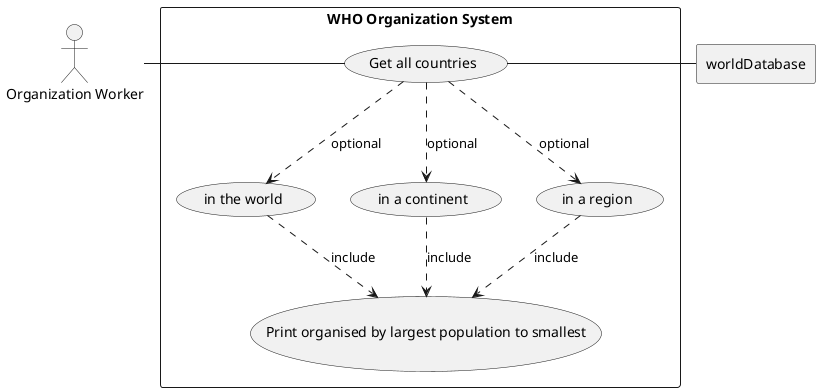 @startuml

actor OW as "Organization Worker"

rectangle worldDatabase

rectangle "WHO Organization System" {
    usecase UC1 as "Get all countries"
    usecase UC1.1 as "in the world"
    usecase UC1.2 as "in a continent"
    usecase UC1.3 as "in a region"

    usecase UCa as "Print organised by largest population to smallest"

    OW - UC1
    UC1  ..> UC1.1 : optional
        UC1.1 ..> UCa : include
    UC1  ..> UC1.2 : optional
        UC1.2 ..> UCa : include
    UC1  ..> UC1.3 : optional
        UC1.3 ..> UCa : include
    UC1  - worldDatabase
}

@enduml
